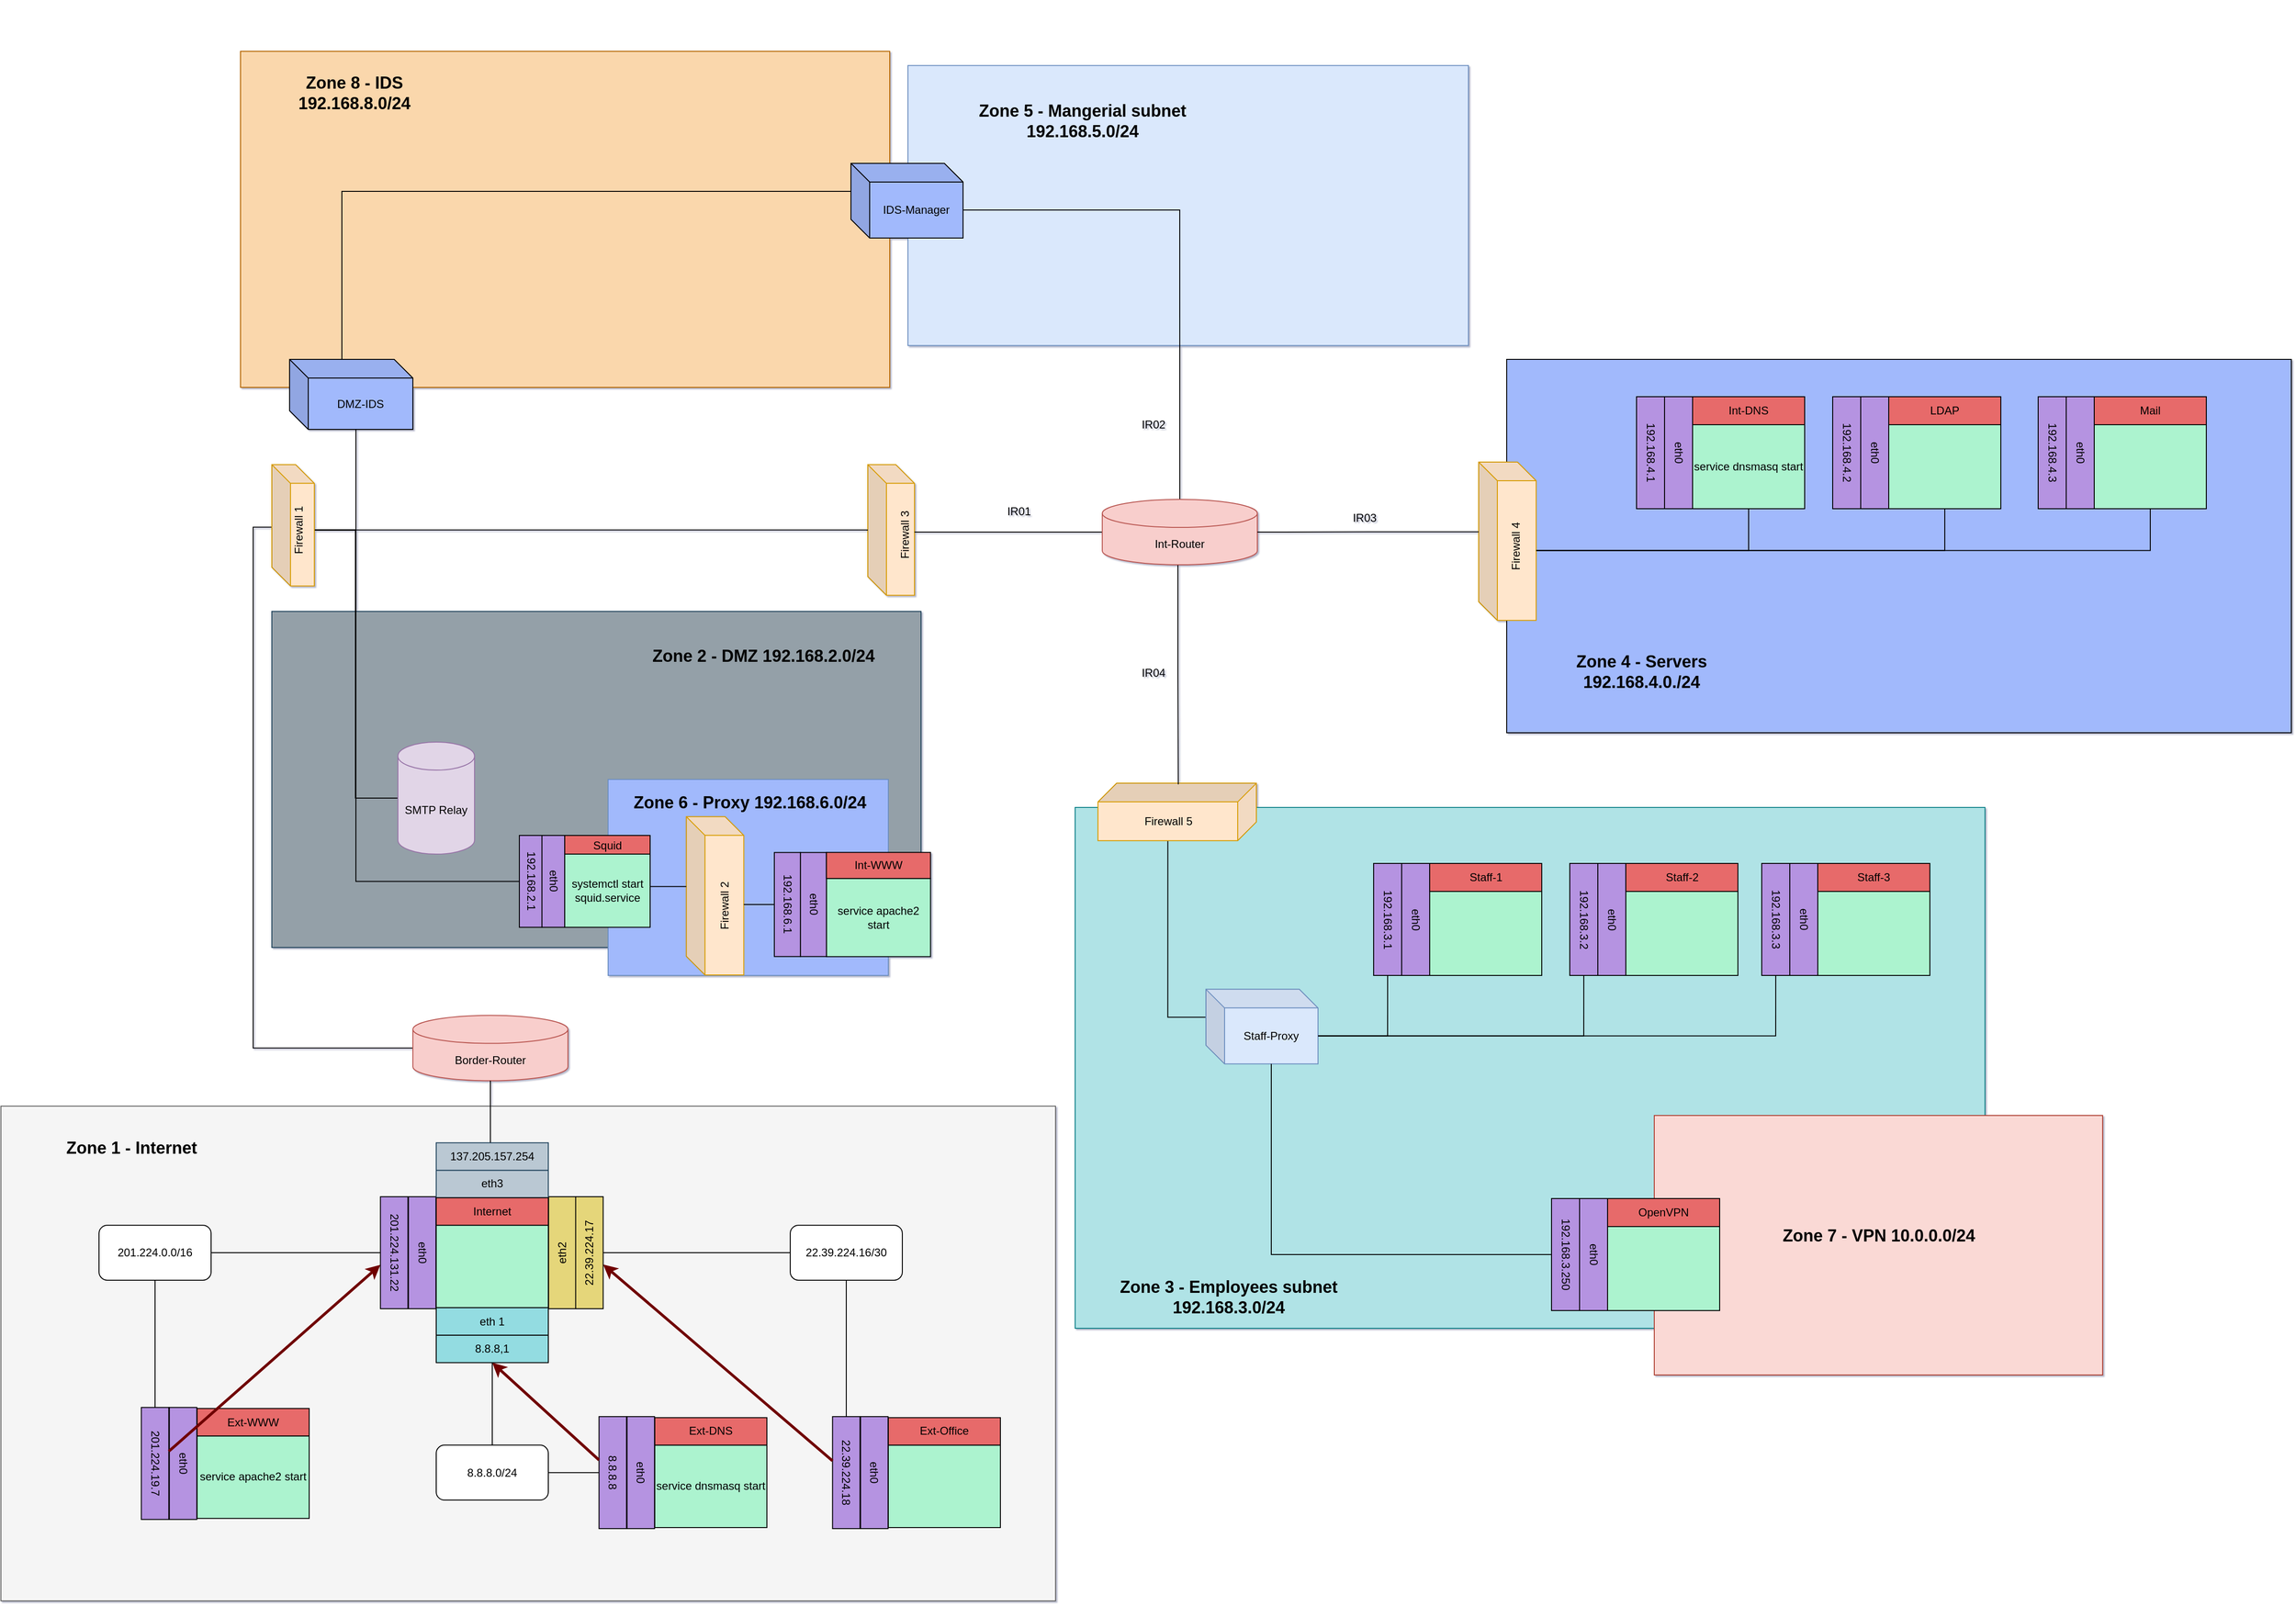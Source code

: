 <mxfile compressed="false" version="14.5.1" type="device">
  <diagram id="Page-1" name="Page-1">
    <mxGraphModel dx="846" dy="-202" grid="1" gridSize="10" guides="1" tooltips="1" connect="1" arrows="1" fold="1" page="1" pageScale="1" pageWidth="827" pageHeight="1169" math="0" shadow="1">
      <root>
        <mxCell id="0" />
        <mxCell id="1" parent="0" />
        <mxCell id="LpydgIhb9bR34k0oGJzF-17" value="" style="rounded=0;whiteSpace=wrap;html=1;strokeColor=#23445d;fillColor=#94A0A8;" parent="1" vertex="1">
          <mxGeometry x="1190" y="1900" width="695.0" height="360" as="geometry" />
        </mxCell>
        <mxCell id="m8cUsTm10nswzhmeJciy-10" style="edgeStyle=orthogonalEdgeStyle;rounded=0;orthogonalLoop=1;jettySize=auto;html=1;exitX=0.5;exitY=1;exitDx=0;exitDy=0;endArrow=none;endFill=0;entryX=0;entryY=0.5;entryDx=0;entryDy=0;entryPerimeter=0;" parent="1" source="LpydgIhb9bR34k0oGJzF-277" target="LpydgIhb9bR34k0oGJzF-94" edge="1">
          <mxGeometry relative="1" as="geometry">
            <mxPoint x="1300" y="1880" as="targetPoint" />
          </mxGeometry>
        </mxCell>
        <mxCell id="m8cUsTm10nswzhmeJciy-11" style="edgeStyle=orthogonalEdgeStyle;rounded=0;orthogonalLoop=1;jettySize=auto;html=1;exitX=0.5;exitY=1;exitDx=0;exitDy=0;entryX=0.5;entryY=1;entryDx=0;entryDy=0;endArrow=none;endFill=0;" parent="1" source="LpydgIhb9bR34k0oGJzF-13" target="LpydgIhb9bR34k0oGJzF-277" edge="1">
          <mxGeometry relative="1" as="geometry">
            <Array as="points">
              <mxPoint x="1280" y="2189" />
              <mxPoint x="1280" y="1813" />
              <mxPoint x="1236" y="1813" />
            </Array>
          </mxGeometry>
        </mxCell>
        <mxCell id="LpydgIhb9bR34k0oGJzF-7" value="" style="group" parent="1" vertex="1" connectable="0">
          <mxGeometry x="1156.5" y="1300" width="1954.5" height="464.617" as="geometry" />
        </mxCell>
        <mxCell id="LpydgIhb9bR34k0oGJzF-5" value="" style="rounded=0;whiteSpace=wrap;html=1;fillColor=#fad7ac;strokeColor=#b46504;" parent="LpydgIhb9bR34k0oGJzF-7" vertex="1">
          <mxGeometry width="695.0" height="360" as="geometry" />
        </mxCell>
        <mxCell id="LpydgIhb9bR34k0oGJzF-6" value="&lt;font style=&quot;font-size: 18px&quot;&gt;&lt;b&gt;Zone 8 - IDS 192.168.8.0/24&lt;/b&gt;&lt;/font&gt;" style="text;html=1;strokeColor=none;fillColor=none;align=center;verticalAlign=middle;whiteSpace=wrap;rounded=0;" parent="LpydgIhb9bR34k0oGJzF-7" vertex="1">
          <mxGeometry x="34.75" y="19.2" width="175.25" height="50.8" as="geometry" />
        </mxCell>
        <mxCell id="LpydgIhb9bR34k0oGJzF-185" value="" style="group" parent="LpydgIhb9bR34k0oGJzF-7" vertex="1" connectable="0">
          <mxGeometry x="1324.5" y="-54.81" width="630" height="409.617" as="geometry" />
        </mxCell>
        <mxCell id="LpydgIhb9bR34k0oGJzF-293" value="" style="rounded=0;whiteSpace=wrap;html=1;fillColor=#dae8fc;strokeColor=#6c8ebf;" parent="LpydgIhb9bR34k0oGJzF-185" vertex="1">
          <mxGeometry x="-610" y="70" width="600" height="300" as="geometry" />
        </mxCell>
        <mxCell id="LpydgIhb9bR34k0oGJzF-186" value="IDS-Manager" style="shape=cube;whiteSpace=wrap;html=1;boundedLbl=1;backgroundOutline=1;darkOpacity=0.05;darkOpacity2=0.1;fillColor=#A1B9FC;" parent="LpydgIhb9bR34k0oGJzF-7" vertex="1">
          <mxGeometry x="653.5" y="120" width="120" height="80" as="geometry" />
        </mxCell>
        <mxCell id="UYyUxrV9OWB05n12HNu7-3" value="IR02" style="text;html=1;strokeColor=none;fillColor=none;align=center;verticalAlign=middle;whiteSpace=wrap;rounded=0;" parent="LpydgIhb9bR34k0oGJzF-7" vertex="1">
          <mxGeometry x="957.25" y="390" width="40" height="20" as="geometry" />
        </mxCell>
        <mxCell id="LpydgIhb9bR34k0oGJzF-16" value="" style="group;container=1;" parent="1" vertex="1" connectable="0">
          <mxGeometry x="930" y="1672.94" width="1099" height="587.06" as="geometry">
            <mxRectangle x="930" y="1660" width="50" height="40" as="alternateBounds" />
          </mxGeometry>
        </mxCell>
        <mxCell id="LpydgIhb9bR34k0oGJzF-90" value="" style="group" parent="LpydgIhb9bR34k0oGJzF-16" vertex="1" connectable="0">
          <mxGeometry x="260" y="9.84" width="837" height="587.06" as="geometry" />
        </mxCell>
        <mxCell id="LpydgIhb9bR34k0oGJzF-102" value="DMZ-IDS" style="shape=cube;whiteSpace=wrap;html=1;boundedLbl=1;backgroundOutline=1;darkOpacity=0.05;darkOpacity2=0.1;fillColor=#A1B9FC;" parent="LpydgIhb9bR34k0oGJzF-90" vertex="1">
          <mxGeometry x="19" y="-52.78" width="132" height="75" as="geometry" />
        </mxCell>
        <mxCell id="m8cUsTm10nswzhmeJciy-8" style="edgeStyle=orthogonalEdgeStyle;rounded=0;orthogonalLoop=1;jettySize=auto;html=1;exitX=0;exitY=0.5;exitDx=0;exitDy=0;exitPerimeter=0;entryX=0.008;entryY=0.517;entryDx=0;entryDy=0;entryPerimeter=0;endArrow=none;endFill=0;" parent="LpydgIhb9bR34k0oGJzF-90" source="LpydgIhb9bR34k0oGJzF-9" target="LpydgIhb9bR34k0oGJzF-92" edge="1">
          <mxGeometry relative="1" as="geometry">
            <Array as="points">
              <mxPoint x="-20" y="685" />
              <mxPoint x="-20" y="127" />
              <mxPoint y="127" />
            </Array>
          </mxGeometry>
        </mxCell>
        <mxCell id="LpydgIhb9bR34k0oGJzF-9" value="Border-Router" style="shape=cylinder3;whiteSpace=wrap;html=1;boundedLbl=1;backgroundOutline=1;size=15;fillColor=#f8cecc;strokeColor=#b85450;" parent="LpydgIhb9bR34k0oGJzF-90" vertex="1">
          <mxGeometry x="151" y="650" width="166" height="70" as="geometry" />
        </mxCell>
        <mxCell id="LpydgIhb9bR34k0oGJzF-159" value="" style="shape=cube;whiteSpace=wrap;html=1;boundedLbl=1;backgroundOutline=1;darkOpacity=0.05;darkOpacity2=0.1;fillColor=#ffe6cc;strokeColor=#d79b00;" parent="LpydgIhb9bR34k0oGJzF-90" vertex="1">
          <mxGeometry x="638" y="60" width="50" height="140" as="geometry" />
        </mxCell>
        <mxCell id="m8cUsTm10nswzhmeJciy-9" style="edgeStyle=orthogonalEdgeStyle;rounded=0;orthogonalLoop=1;jettySize=auto;html=1;exitX=0.5;exitY=1;exitDx=0;exitDy=0;entryX=-0.027;entryY=0.502;entryDx=0;entryDy=0;entryPerimeter=0;endArrow=none;endFill=0;" parent="LpydgIhb9bR34k0oGJzF-90" source="LpydgIhb9bR34k0oGJzF-277" target="LpydgIhb9bR34k0oGJzF-159" edge="1">
          <mxGeometry relative="1" as="geometry">
            <Array as="points">
              <mxPoint x="638" y="130" />
            </Array>
          </mxGeometry>
        </mxCell>
        <mxCell id="LpydgIhb9bR34k0oGJzF-278" value="Firewall 3" style="text;html=1;strokeColor=none;fillColor=none;align=center;verticalAlign=middle;whiteSpace=wrap;rounded=0;rotation=-90;" parent="LpydgIhb9bR34k0oGJzF-90" vertex="1">
          <mxGeometry x="638" y="120" width="80" height="30" as="geometry" />
        </mxCell>
        <mxCell id="m8cUsTm10nswzhmeJciy-12" style="edgeStyle=orthogonalEdgeStyle;rounded=0;orthogonalLoop=1;jettySize=auto;html=1;entryX=0;entryY=0;entryDx=76;entryDy=75;entryPerimeter=0;endArrow=none;endFill=0;exitX=0.5;exitY=1;exitDx=0;exitDy=0;" parent="LpydgIhb9bR34k0oGJzF-90" source="LpydgIhb9bR34k0oGJzF-277" target="LpydgIhb9bR34k0oGJzF-102" edge="1">
          <mxGeometry relative="1" as="geometry">
            <mxPoint x="48" y="130.22" as="sourcePoint" />
            <Array as="points">
              <mxPoint x="90" y="130" />
              <mxPoint x="90" y="22" />
            </Array>
          </mxGeometry>
        </mxCell>
        <mxCell id="LpydgIhb9bR34k0oGJzF-70" value="" style="group" parent="LpydgIhb9bR34k0oGJzF-90" vertex="1" connectable="0">
          <mxGeometry x="360" y="180" width="477" height="407.06" as="geometry" />
        </mxCell>
        <mxCell id="LpydgIhb9bR34k0oGJzF-92" value="" style="shape=cube;whiteSpace=wrap;html=1;boundedLbl=1;backgroundOutline=1;darkOpacity=0.05;darkOpacity2=0.1;fillColor=#ffe6cc;strokeColor=#d79b00;" parent="LpydgIhb9bR34k0oGJzF-70" vertex="1">
          <mxGeometry x="-360" y="-120" width="45.5" height="130" as="geometry" />
        </mxCell>
        <mxCell id="LpydgIhb9bR34k0oGJzF-277" value="Firewall 1" style="text;html=1;strokeColor=none;fillColor=none;align=center;verticalAlign=middle;whiteSpace=wrap;rounded=0;rotation=-90;" parent="LpydgIhb9bR34k0oGJzF-70" vertex="1">
          <mxGeometry x="-371" y="-65" width="80" height="30" as="geometry" />
        </mxCell>
        <mxCell id="UYyUxrV9OWB05n12HNu7-2" value="IR01" style="text;html=1;strokeColor=none;fillColor=none;align=center;verticalAlign=middle;whiteSpace=wrap;rounded=0;" parent="LpydgIhb9bR34k0oGJzF-90" vertex="1">
          <mxGeometry x="780" y="100" width="40" height="20" as="geometry" />
        </mxCell>
        <object label="" source="Int-DNS-eth0ip" target="Internet-eth3ip" id="75fe8e0c95d6fddab2d48f0b2f634925">
          <mxCell style="fillColor=#a20025;strokeColor=#6F0000;strokeWidth=3;" parent="1" source="Int-DNS-eth0ip" edge="1">
            <mxGeometry relative="1" as="geometry" />
          </mxCell>
        </object>
        <object label="" source="Int-WWW-eth0ip" target="Internet-eth3ip" id="01b0ad1e3fd148e5a6a8d43dccedd93a">
          <mxCell style="fillColor=#a20025;strokeColor=#6F0000;strokeWidth=3;" parent="1" source="Int-WWW-eth0ip" edge="1">
            <mxGeometry relative="1" as="geometry" />
          </mxCell>
        </object>
        <object label="" source="Mail-eth0ip" target="Internet-eth3ip" id="72a07adf3a91dc2d5af93048bb23390e">
          <mxCell style="fillColor=#a20025;strokeColor=#6F0000;strokeWidth=3;" parent="1" source="Mail-eth0ip" edge="1">
            <mxGeometry relative="1" as="geometry" />
          </mxCell>
        </object>
        <object label="" source="OpenVPN-eth0ip" target="Internet-eth3ip" id="ed055e46ceae39bb30e4cf3a83232356">
          <mxCell style="fillColor=#a20025;strokeColor=#6F0000;strokeWidth=3;" parent="1" source="OpenVPN-eth0ip" edge="1">
            <mxGeometry relative="1" as="geometry" />
          </mxCell>
        </object>
        <object label="" source="LDAP-eth0ip" target="Internet-eth3ip" id="67c77b478cfcb8d13690ef2d9587ddf5">
          <mxCell style="fillColor=#a20025;strokeColor=#6F0000;strokeWidth=3;" parent="1" source="LDAP-eth0ip" edge="1">
            <mxGeometry relative="1" as="geometry" />
          </mxCell>
        </object>
        <object label="" source="Staff-1-eth0ip" target="Internet-eth3ip" id="b0d156d27a05a9a5fcc5499a93886527">
          <mxCell style="fillColor=#a20025;strokeColor=#6F0000;strokeWidth=3;" parent="1" source="Staff-1-eth0ip" edge="1">
            <mxGeometry relative="1" as="geometry" />
          </mxCell>
        </object>
        <object label="" source="Staff-2-eth0ip" target="Internet-eth3ip" id="5b772b22f97fc490c1950f8936ae3962">
          <mxCell style="fillColor=#a20025;strokeColor=#6F0000;strokeWidth=3;" parent="1" source="Staff-2-eth0ip" edge="1">
            <mxGeometry relative="1" as="geometry" />
          </mxCell>
        </object>
        <object label="" source="Staff-3-eth0ip" target="Internet-eth3ip" id="a8da5713e9ac2ff3c4b6b50e61ad3c9e">
          <mxCell style="fillColor=#a20025;strokeColor=#6F0000;strokeWidth=3;" parent="1" source="Staff-3-eth0ip" edge="1">
            <mxGeometry relative="1" as="geometry" />
          </mxCell>
        </object>
        <mxCell id="LpydgIhb9bR34k0oGJzF-2" value="" style="group;fillColor=#f5f5f5;strokeColor=#666666;fontColor=#333333;" parent="1" vertex="1" connectable="0">
          <mxGeometry x="900" y="2430" width="1129" height="530" as="geometry" />
        </mxCell>
        <mxCell id="Ext-WWW-3" value="" style="group" parent="LpydgIhb9bR34k0oGJzF-2" vertex="1" connectable="0">
          <mxGeometry x="150" y="265" width="970" height="265" as="geometry" />
        </mxCell>
        <mxCell id="Ext-WWW-ports" value="service apache2 start" style="rounded=0;whiteSpace=wrap;html=1;fillColor=#ACF3CF;" parent="Ext-WWW-3" vertex="1">
          <mxGeometry x="60" y="88.333" width="120" height="88.333" as="geometry" />
        </mxCell>
        <mxCell id="Ext-WWW-eth0" value="eth0" style="rounded=0;whiteSpace=wrap;html=1;fillColor=#B593E1;rotation=90;" parent="Ext-WWW-3" vertex="1">
          <mxGeometry x="-15" y="103.056" width="120" height="29.444" as="geometry" />
        </mxCell>
        <mxCell id="Ext-WWW-eth0ip" value="201.224.19.7" style="rounded=0;whiteSpace=wrap;html=1;fillColor=#B593E1;rotation=90;" parent="Ext-WWW-3" vertex="1">
          <mxGeometry x="-45" y="103.056" width="120" height="29.444" as="geometry" />
        </mxCell>
        <mxCell id="Ext-WWW-hostname" value="Ext-WWW" style="rounded=0;whiteSpace=wrap;html=1;fillColor=#E76B6B;" parent="Ext-WWW-3" vertex="1">
          <mxGeometry x="60" y="58.889" width="120" height="29.444" as="geometry" />
        </mxCell>
        <mxCell id="Ext-DNS-3" value="" style="group" parent="LpydgIhb9bR34k0oGJzF-2" vertex="1" connectable="0">
          <mxGeometry x="640" y="274.815" width="239" height="215.926" as="geometry" />
        </mxCell>
        <mxCell id="Ext-DNS-ports" value="service dnsmasq start" style="rounded=0;whiteSpace=wrap;html=1;fillColor=#ACF3CF;" parent="Ext-DNS-3" vertex="1">
          <mxGeometry x="60" y="88.333" width="120" height="88.333" as="geometry" />
        </mxCell>
        <mxCell id="Ext-DNS-eth0" value="eth0" style="rounded=0;whiteSpace=wrap;html=1;fillColor=#B593E1;rotation=90;" parent="Ext-DNS-3" vertex="1">
          <mxGeometry x="-15" y="103.056" width="120" height="29.444" as="geometry" />
        </mxCell>
        <mxCell id="Ext-DNS-eth0ip" value="8.8.8.8" style="rounded=0;whiteSpace=wrap;html=1;fillColor=#B593E1;rotation=90;" parent="Ext-DNS-3" vertex="1">
          <mxGeometry x="-45" y="103.056" width="120" height="29.444" as="geometry" />
        </mxCell>
        <mxCell id="Ext-DNS-hostname" value="Ext-DNS" style="rounded=0;whiteSpace=wrap;html=1;fillColor=#E76B6B;" parent="Ext-DNS-3" vertex="1">
          <mxGeometry x="60" y="58.889" width="120" height="29.444" as="geometry" />
        </mxCell>
        <mxCell id="Ext-Office-3" value="" style="group" parent="LpydgIhb9bR34k0oGJzF-2" vertex="1" connectable="0">
          <mxGeometry x="890" y="274.815" width="239" height="215.926" as="geometry" />
        </mxCell>
        <mxCell id="Ext-Office-ports" value="" style="rounded=0;whiteSpace=wrap;html=1;fillColor=#ACF3CF;" parent="Ext-Office-3" vertex="1">
          <mxGeometry x="60" y="88.333" width="120" height="88.333" as="geometry" />
        </mxCell>
        <mxCell id="Ext-Office-eth0" value="eth0" style="rounded=0;whiteSpace=wrap;html=1;fillColor=#B593E1;rotation=90;" parent="Ext-Office-3" vertex="1">
          <mxGeometry x="-15" y="103.056" width="120" height="29.444" as="geometry" />
        </mxCell>
        <mxCell id="Ext-Office-eth0ip" value="22.39.224.18" style="rounded=0;whiteSpace=wrap;html=1;fillColor=#B593E1;rotation=90;" parent="Ext-Office-3" vertex="1">
          <mxGeometry x="-45" y="103.056" width="120" height="29.444" as="geometry" />
        </mxCell>
        <mxCell id="Ext-Office-hostname" value="Ext-Office" style="rounded=0;whiteSpace=wrap;html=1;fillColor=#E76B6B;" parent="Ext-Office-3" vertex="1">
          <mxGeometry x="60" y="58.889" width="120" height="29.444" as="geometry" />
        </mxCell>
        <object label="201.224.0.0/16" id="201.224.0.0/16">
          <mxCell style="rounded=1;whiteSpace=wrap;html=1;" parent="LpydgIhb9bR34k0oGJzF-2" vertex="1">
            <mxGeometry x="105" y="127.593" width="120" height="58.889" as="geometry" />
          </mxCell>
        </object>
        <object label="8.8.8.0/24" id="8.8.8.0/24">
          <mxCell style="rounded=1;whiteSpace=wrap;html=1;" parent="LpydgIhb9bR34k0oGJzF-2" vertex="1">
            <mxGeometry x="466" y="363.148" width="120" height="58.889" as="geometry" />
          </mxCell>
        </object>
        <object label="22.39.224.16/30" id="22.39.224.16/30">
          <mxCell style="rounded=1;whiteSpace=wrap;html=1;" parent="LpydgIhb9bR34k0oGJzF-2" vertex="1">
            <mxGeometry x="845" y="127.593" width="120" height="58.889" as="geometry" />
          </mxCell>
        </object>
        <object label="" source="201.224.0.0/16" target="Ext-WWW-eth0ip" id="3ca74807009f3c9ca79c01aa8f99e6e6">
          <mxCell style="endArrow=none;" parent="LpydgIhb9bR34k0oGJzF-2" source="201.224.0.0/16" target="Ext-WWW-eth0ip" edge="1">
            <mxGeometry relative="1" as="geometry" />
          </mxCell>
        </object>
        <object label="" source="201.224.0.0/16" target="Internet-eth0ip" id="34671457a2f1573a02467949453439c2">
          <mxCell style="endArrow=none;" parent="LpydgIhb9bR34k0oGJzF-2" source="201.224.0.0/16" target="Internet-eth0ip" edge="1">
            <mxGeometry relative="1" as="geometry" />
          </mxCell>
        </object>
        <object label="" source="8.8.8.0/24" target="Ext-DNS-eth0ip" id="ce629d08356cdc56339ce86ffa00c647">
          <mxCell style="endArrow=none;" parent="LpydgIhb9bR34k0oGJzF-2" source="8.8.8.0/24" target="Ext-DNS-eth0ip" edge="1">
            <mxGeometry relative="1" as="geometry" />
          </mxCell>
        </object>
        <object label="" source="8.8.8.0/24" target="Internet-eth1ip" id="538a13c7519d4cbbfc07c4c5e262701c">
          <mxCell style="endArrow=none;entryX=0.5;entryY=1;entryDx=0;entryDy=0;" parent="LpydgIhb9bR34k0oGJzF-2" source="8.8.8.0/24" target="Tgfa9BKaGz3k2qAlnIK7-3" edge="1">
            <mxGeometry relative="1" as="geometry" />
          </mxCell>
        </object>
        <object label="" source="22.39.224.16/30" target="Ext-Office-eth0ip" id="4792058a9ec676fea660761d89959f73">
          <mxCell style="endArrow=none;" parent="LpydgIhb9bR34k0oGJzF-2" source="22.39.224.16/30" target="Ext-Office-eth0ip" edge="1">
            <mxGeometry relative="1" as="geometry" />
          </mxCell>
        </object>
        <object label="" source="22.39.224.16/30" target="Internet-eth2ip" id="586e653c0ef5f6da17261caa7cf7e12f">
          <mxCell style="endArrow=none;" parent="LpydgIhb9bR34k0oGJzF-2" source="22.39.224.16/30" target="Internet-eth2ip" edge="1">
            <mxGeometry relative="1" as="geometry" />
          </mxCell>
        </object>
        <object label="" source="Ext-WWW-eth0ip" target="Internet-eth0ip" id="eca7ae04b2098bf09191147d80d8f4ce">
          <mxCell style="fillColor=#a20025;strokeColor=#6F0000;strokeWidth=3;" parent="LpydgIhb9bR34k0oGJzF-2" source="Ext-WWW-eth0ip" target="Internet-eth0ip" edge="1">
            <mxGeometry relative="1" as="geometry" />
          </mxCell>
        </object>
        <object label="" source="Ext-DNS-eth0ip" target="Internet-eth1ip" id="d10ac21f354d76fd870fae8b569198fb">
          <mxCell style="fillColor=#a20025;strokeColor=#6F0000;strokeWidth=3;entryX=0.5;entryY=1;entryDx=0;entryDy=0;" parent="LpydgIhb9bR34k0oGJzF-2" source="Ext-DNS-eth0ip" target="Tgfa9BKaGz3k2qAlnIK7-3" edge="1">
            <mxGeometry relative="1" as="geometry">
              <Array as="points" />
            </mxGeometry>
          </mxCell>
        </object>
        <object label="" source="Ext-Office-eth0ip" target="Internet-eth2ip" id="0db012a6992b07fa2c340584ffdc3240">
          <mxCell style="fillColor=#a20025;strokeColor=#6F0000;strokeWidth=3;" parent="LpydgIhb9bR34k0oGJzF-2" source="Ext-Office-eth0ip" target="Internet-eth2ip" edge="1">
            <mxGeometry relative="1" as="geometry" />
          </mxCell>
        </object>
        <mxCell id="Tgfa9BKaGz3k2qAlnIK7-5" value="" style="group" parent="LpydgIhb9bR34k0oGJzF-2" vertex="1" connectable="0">
          <mxGeometry x="406" y="39.259" width="239" height="235.556" as="geometry" />
        </mxCell>
        <mxCell id="Internet-3" value="" style="group" parent="Tgfa9BKaGz3k2qAlnIK7-5" vertex="1" connectable="0">
          <mxGeometry width="239" height="215.926" as="geometry" />
        </mxCell>
        <mxCell id="Internet-ports" value="" style="rounded=0;whiteSpace=wrap;html=1;fillColor=#ACF3CF;" parent="Internet-3" vertex="1">
          <mxGeometry x="60" y="88.333" width="120" height="88.333" as="geometry" />
        </mxCell>
        <mxCell id="Internet-eth2" value="eth2" style="rounded=0;whiteSpace=wrap;html=1;fillColor=#E5D67A;rotation=-90;" parent="Internet-3" vertex="1">
          <mxGeometry x="135" y="103.056" width="120" height="29.444" as="geometry" />
        </mxCell>
        <mxCell id="Internet-eth2ip" value="22.39.224.17" style="rounded=0;whiteSpace=wrap;html=1;fillColor=#E5D67A;rotation=-90;" parent="Internet-3" vertex="1">
          <mxGeometry x="164" y="103.056" width="120" height="29.444" as="geometry" />
        </mxCell>
        <mxCell id="Internet-eth0" value="eth0" style="rounded=0;whiteSpace=wrap;html=1;fillColor=#B593E1;rotation=90;" parent="Internet-3" vertex="1">
          <mxGeometry x="-15" y="103.056" width="120" height="29.444" as="geometry" />
        </mxCell>
        <mxCell id="Internet-eth0ip" value="201.224.131.22" style="rounded=0;whiteSpace=wrap;html=1;fillColor=#B593E1;rotation=90;" parent="Internet-3" vertex="1">
          <mxGeometry x="-45" y="103.056" width="120" height="29.444" as="geometry" />
        </mxCell>
        <mxCell id="Internet-eth1" value="eth3" style="rounded=0;whiteSpace=wrap;html=1;fillColor=#bac8d3;strokeColor=#23445d;" parent="Internet-3" vertex="1">
          <mxGeometry x="60" y="29.444" width="120" height="29.444" as="geometry" />
        </mxCell>
        <mxCell id="Internet-eth1ip" value="137.205.157.254" style="rounded=0;whiteSpace=wrap;html=1;fillColor=#bac8d3;strokeColor=#23445d;" parent="Internet-3" vertex="1">
          <mxGeometry x="60" width="120" height="29.444" as="geometry" />
        </mxCell>
        <mxCell id="Internet-hostname" value="Internet" style="rounded=0;whiteSpace=wrap;html=1;fillColor=#E76B6B;" parent="Internet-3" vertex="1">
          <mxGeometry x="60" y="58.889" width="120" height="29.444" as="geometry" />
        </mxCell>
        <mxCell id="Tgfa9BKaGz3k2qAlnIK7-3" value="8.8.8,1" style="rounded=0;whiteSpace=wrap;html=1;fillColor=#93DCE1;" parent="Tgfa9BKaGz3k2qAlnIK7-5" vertex="1">
          <mxGeometry x="60" y="206.111" width="120" height="29.444" as="geometry" />
        </mxCell>
        <mxCell id="Tgfa9BKaGz3k2qAlnIK7-4" value="eth 1" style="rounded=0;whiteSpace=wrap;html=1;fillColor=#93DCE1;" parent="Tgfa9BKaGz3k2qAlnIK7-5" vertex="1">
          <mxGeometry x="60" y="176.667" width="120" height="29.444" as="geometry" />
        </mxCell>
        <mxCell id="LpydgIhb9bR34k0oGJzF-3" value="&lt;font style=&quot;font-size: 18px&quot;&gt;&lt;b&gt;Zone 1 - Internet&lt;/b&gt;&lt;/font&gt;" style="text;html=1;strokeColor=none;fillColor=none;align=center;verticalAlign=middle;whiteSpace=wrap;rounded=0;" parent="LpydgIhb9bR34k0oGJzF-2" vertex="1">
          <mxGeometry x="40" y="19.63" width="200" height="50.37" as="geometry" />
        </mxCell>
        <mxCell id="LpydgIhb9bR34k0oGJzF-91" style="edgeStyle=orthogonalEdgeStyle;rounded=0;orthogonalLoop=1;jettySize=auto;html=1;endArrow=none;endFill=0;" parent="1" target="LpydgIhb9bR34k0oGJzF-9" edge="1">
          <mxGeometry relative="1" as="geometry">
            <mxPoint x="1424" y="2469" as="sourcePoint" />
            <mxPoint x="1162" y="2050" as="targetPoint" />
            <Array as="points">
              <mxPoint x="1424" y="2469" />
            </Array>
          </mxGeometry>
        </mxCell>
        <mxCell id="LpydgIhb9bR34k0oGJzF-163" value="\" style="group" parent="1" vertex="1" connectable="0">
          <mxGeometry x="2482.003" y="1640" width="869.997" height="400" as="geometry" />
        </mxCell>
        <mxCell id="LpydgIhb9bR34k0oGJzF-160" value="" style="rounded=0;whiteSpace=wrap;html=1;fillColor=#A1B9FC;" parent="LpydgIhb9bR34k0oGJzF-163" vertex="1">
          <mxGeometry x="29.997" y="-10" width="840" height="400" as="geometry" />
        </mxCell>
        <mxCell id="LpydgIhb9bR34k0oGJzF-161" value="&lt;font style=&quot;font-size: 18px&quot;&gt;&lt;b&gt;Zone 4 - Servers&lt;br&gt;192.168.4.0./24&lt;/b&gt;&lt;/font&gt;" style="text;html=1;strokeColor=none;fillColor=none;align=center;verticalAlign=middle;whiteSpace=wrap;rounded=0;" parent="LpydgIhb9bR34k0oGJzF-163" vertex="1">
          <mxGeometry x="39" y="300" width="271" height="50" as="geometry" />
        </mxCell>
        <mxCell id="LpydgIhb9bR34k0oGJzF-215" style="edgeStyle=orthogonalEdgeStyle;rounded=0;orthogonalLoop=1;jettySize=auto;html=1;exitX=0;exitY=0;exitDx=61.538;exitDy=94.808;exitPerimeter=0;entryX=0.5;entryY=1;entryDx=0;entryDy=0;endArrow=none;endFill=0;" parent="LpydgIhb9bR34k0oGJzF-163" source="LpydgIhb9bR34k0oGJzF-162" target="Int-DNS-ports" edge="1">
          <mxGeometry relative="1" as="geometry" />
        </mxCell>
        <mxCell id="LpydgIhb9bR34k0oGJzF-162" value="" style="shape=cube;whiteSpace=wrap;html=1;boundedLbl=1;backgroundOutline=1;darkOpacity=0.05;darkOpacity2=0.1;fillColor=#ffe6cc;strokeColor=#d79b00;" parent="LpydgIhb9bR34k0oGJzF-163" vertex="1">
          <mxGeometry y="100.002" width="61.538" height="169.615" as="geometry" />
        </mxCell>
        <mxCell id="Int-DNS-3" value="" style="group" parent="LpydgIhb9bR34k0oGJzF-163" vertex="1" connectable="0">
          <mxGeometry x="168.997" y="-30" width="239.5" height="220" as="geometry" />
        </mxCell>
        <mxCell id="Int-DNS-ports" value="service dnsmasq start" style="rounded=0;whiteSpace=wrap;html=1;fillColor=#ACF3CF;" parent="Int-DNS-3" vertex="1">
          <mxGeometry x="60" y="90" width="120" height="90" as="geometry" />
        </mxCell>
        <mxCell id="Int-DNS-eth0" value="eth0" style="rounded=0;whiteSpace=wrap;html=1;fillColor=#B593E1;rotation=90;" parent="Int-DNS-3" vertex="1">
          <mxGeometry x="-15" y="105" width="120" height="30" as="geometry" />
        </mxCell>
        <mxCell id="Int-DNS-eth0ip" value="192.168.4.1" style="rounded=0;whiteSpace=wrap;html=1;fillColor=#B593E1;rotation=90;" parent="Int-DNS-3" vertex="1">
          <mxGeometry x="-45" y="105" width="120" height="30" as="geometry" />
        </mxCell>
        <mxCell id="Int-DNS-hostname" value="Int-DNS" style="rounded=0;whiteSpace=wrap;html=1;fillColor=#E76B6B;" parent="Int-DNS-3" vertex="1">
          <mxGeometry x="60" y="60" width="120" height="30" as="geometry" />
        </mxCell>
        <mxCell id="LDAP-3" value="" style="group" parent="LpydgIhb9bR34k0oGJzF-163" vertex="1" connectable="0">
          <mxGeometry x="378.997" y="-30" width="239" height="220" as="geometry" />
        </mxCell>
        <mxCell id="LDAP-ports" value="" style="rounded=0;whiteSpace=wrap;html=1;fillColor=#ACF3CF;" parent="LDAP-3" vertex="1">
          <mxGeometry x="60" y="90" width="120" height="90" as="geometry" />
        </mxCell>
        <mxCell id="LDAP-eth0" value="eth0" style="rounded=0;whiteSpace=wrap;html=1;fillColor=#B593E1;rotation=90;" parent="LDAP-3" vertex="1">
          <mxGeometry x="-15" y="105" width="120" height="30" as="geometry" />
        </mxCell>
        <mxCell id="LDAP-eth0ip" value="192.168.4.2" style="rounded=0;whiteSpace=wrap;html=1;fillColor=#B593E1;rotation=90;" parent="LDAP-3" vertex="1">
          <mxGeometry x="-45" y="105" width="120" height="30" as="geometry" />
        </mxCell>
        <mxCell id="LDAP-hostname" value="LDAP" style="rounded=0;whiteSpace=wrap;html=1;fillColor=#E76B6B;" parent="LDAP-3" vertex="1">
          <mxGeometry x="60" y="60" width="120" height="30" as="geometry" />
        </mxCell>
        <mxCell id="Mail-3" value="" style="group" parent="LpydgIhb9bR34k0oGJzF-163" vertex="1" connectable="0">
          <mxGeometry x="598.997" y="-30" width="239" height="220" as="geometry" />
        </mxCell>
        <mxCell id="Mail-ports" value="" style="rounded=0;whiteSpace=wrap;html=1;fillColor=#ACF3CF;" parent="Mail-3" vertex="1">
          <mxGeometry x="60" y="90" width="120" height="90" as="geometry" />
        </mxCell>
        <mxCell id="Mail-eth0" value="eth0" style="rounded=0;whiteSpace=wrap;html=1;fillColor=#B593E1;rotation=90;" parent="Mail-3" vertex="1">
          <mxGeometry x="-15" y="105" width="120" height="30" as="geometry" />
        </mxCell>
        <mxCell id="Mail-eth0ip" value="192.168.4.3" style="rounded=0;whiteSpace=wrap;html=1;fillColor=#B593E1;rotation=90;" parent="Mail-3" vertex="1">
          <mxGeometry x="-45" y="105" width="120" height="30" as="geometry" />
        </mxCell>
        <mxCell id="Mail-hostname" value="Mail" style="rounded=0;whiteSpace=wrap;html=1;fillColor=#E76B6B;" parent="Mail-3" vertex="1">
          <mxGeometry x="60" y="60" width="120" height="30" as="geometry" />
        </mxCell>
        <mxCell id="LpydgIhb9bR34k0oGJzF-216" style="edgeStyle=orthogonalEdgeStyle;rounded=0;orthogonalLoop=1;jettySize=auto;html=1;exitX=0.5;exitY=1;exitDx=0;exitDy=0;entryX=0;entryY=0;entryDx=61.538;entryDy=94.808;entryPerimeter=0;endArrow=none;endFill=0;" parent="LpydgIhb9bR34k0oGJzF-163" source="LDAP-ports" target="LpydgIhb9bR34k0oGJzF-162" edge="1">
          <mxGeometry relative="1" as="geometry" />
        </mxCell>
        <mxCell id="LpydgIhb9bR34k0oGJzF-217" style="edgeStyle=orthogonalEdgeStyle;rounded=0;orthogonalLoop=1;jettySize=auto;html=1;exitX=0.5;exitY=1;exitDx=0;exitDy=0;entryX=0;entryY=0;entryDx=61.538;entryDy=94.808;entryPerimeter=0;endArrow=none;endFill=0;" parent="LpydgIhb9bR34k0oGJzF-163" source="Mail-ports" target="LpydgIhb9bR34k0oGJzF-162" edge="1">
          <mxGeometry relative="1" as="geometry" />
        </mxCell>
        <mxCell id="LpydgIhb9bR34k0oGJzF-283" value="Firewall 4" style="text;html=1;strokeColor=none;fillColor=none;align=center;verticalAlign=middle;whiteSpace=wrap;rounded=0;rotation=-90;" parent="LpydgIhb9bR34k0oGJzF-163" vertex="1">
          <mxGeometry x="-0.003" y="175" width="80" height="30" as="geometry" />
        </mxCell>
        <mxCell id="LpydgIhb9bR34k0oGJzF-178" value="" style="group;fillColor=#b0e3e6;strokeColor=#0e8088;" parent="1" vertex="1" connectable="0">
          <mxGeometry x="2050.003" y="2110" width="974.037" height="558" as="geometry" />
        </mxCell>
        <mxCell id="Staff-2-3" value="" style="group" parent="LpydgIhb9bR34k0oGJzF-178" vertex="1" connectable="0">
          <mxGeometry x="735.037" width="239" height="220" as="geometry" />
        </mxCell>
        <mxCell id="Staff-2-ports" value="" style="rounded=0;whiteSpace=wrap;html=1;fillColor=#ACF3CF;" parent="Staff-2-3" vertex="1">
          <mxGeometry x="60" y="90" width="120" height="90" as="geometry" />
        </mxCell>
        <mxCell id="Staff-2-eth0" value="eth0" style="rounded=0;whiteSpace=wrap;html=1;fillColor=#B593E1;rotation=90;" parent="Staff-2-3" vertex="1">
          <mxGeometry x="-15" y="105" width="120" height="30" as="geometry" />
        </mxCell>
        <mxCell id="Staff-2-eth0ip" value="192.168.3.3" style="rounded=0;whiteSpace=wrap;html=1;fillColor=#B593E1;rotation=90;" parent="Staff-2-3" vertex="1">
          <mxGeometry x="-45" y="105" width="120" height="30" as="geometry" />
        </mxCell>
        <mxCell id="Staff-2-hostname" value="Staff-3" style="rounded=0;whiteSpace=wrap;html=1;fillColor=#E76B6B;" parent="Staff-2-3" vertex="1">
          <mxGeometry x="60" y="60" width="120" height="30" as="geometry" />
        </mxCell>
        <mxCell id="LpydgIhb9bR34k0oGJzF-164" value="" style="group" parent="LpydgIhb9bR34k0oGJzF-178" vertex="1" connectable="0">
          <mxGeometry x="529.537" y="60" width="180" height="120" as="geometry" />
        </mxCell>
        <mxCell id="Staff-3-ports" value="" style="rounded=0;whiteSpace=wrap;html=1;fillColor=#ACF3CF;" parent="LpydgIhb9bR34k0oGJzF-164" vertex="1">
          <mxGeometry x="60" y="30" width="120" height="90" as="geometry" />
        </mxCell>
        <mxCell id="Staff-3-eth0" value="eth0" style="rounded=0;whiteSpace=wrap;html=1;fillColor=#B593E1;rotation=90;" parent="LpydgIhb9bR34k0oGJzF-164" vertex="1">
          <mxGeometry x="-15.0" y="45" width="120" height="30" as="geometry" />
        </mxCell>
        <mxCell id="Staff-3-eth0ip" value="192.168.3.2" style="rounded=0;whiteSpace=wrap;html=1;fillColor=#B593E1;rotation=90;" parent="LpydgIhb9bR34k0oGJzF-164" vertex="1">
          <mxGeometry x="-45" y="45" width="120" height="30" as="geometry" />
        </mxCell>
        <mxCell id="Staff-3-hostname" value="Staff-2" style="rounded=0;whiteSpace=wrap;html=1;fillColor=#E76B6B;" parent="LpydgIhb9bR34k0oGJzF-164" vertex="1">
          <mxGeometry x="60" width="120" height="30" as="geometry" />
        </mxCell>
        <mxCell id="Staff-1-3" value="" style="group" parent="LpydgIhb9bR34k0oGJzF-178" vertex="1" connectable="0">
          <mxGeometry x="319.537" width="239" height="220" as="geometry" />
        </mxCell>
        <mxCell id="Staff-1-ports" value="" style="rounded=0;whiteSpace=wrap;html=1;fillColor=#ACF3CF;" parent="Staff-1-3" vertex="1">
          <mxGeometry x="60" y="90" width="120" height="90" as="geometry" />
        </mxCell>
        <mxCell id="Staff-1-eth0" value="eth0" style="rounded=0;whiteSpace=wrap;html=1;fillColor=#B593E1;rotation=90;" parent="Staff-1-3" vertex="1">
          <mxGeometry x="-15" y="105" width="120" height="30" as="geometry" />
        </mxCell>
        <mxCell id="Staff-1-eth0ip" value="192.168.3.1" style="rounded=0;whiteSpace=wrap;html=1;fillColor=#B593E1;rotation=90;" parent="Staff-1-3" vertex="1">
          <mxGeometry x="-45" y="105" width="120" height="30" as="geometry" />
        </mxCell>
        <mxCell id="Staff-1-hostname" value="Staff-1" style="rounded=0;whiteSpace=wrap;html=1;fillColor=#E76B6B;" parent="Staff-1-3" vertex="1">
          <mxGeometry x="60" y="60" width="120" height="30" as="geometry" />
        </mxCell>
        <mxCell id="LpydgIhb9bR34k0oGJzF-168" value="&lt;font style=&quot;font-size: 18px&quot;&gt;&lt;b&gt;Zone 3 - Employees subnet 192.168.3.0/24&lt;/b&gt;&lt;/font&gt;" style="text;html=1;strokeColor=none;fillColor=none;align=center;verticalAlign=middle;whiteSpace=wrap;rounded=0;" parent="LpydgIhb9bR34k0oGJzF-178" vertex="1">
          <mxGeometry x="9.23" y="500" width="310.77" height="50" as="geometry" />
        </mxCell>
        <mxCell id="LpydgIhb9bR34k0oGJzF-174" style="edgeStyle=orthogonalEdgeStyle;rounded=0;orthogonalLoop=1;jettySize=auto;html=1;exitX=0;exitY=0;exitDx=120;exitDy=50;exitPerimeter=0;endArrow=none;endFill=0;entryX=1;entryY=0.5;entryDx=0;entryDy=0;" parent="LpydgIhb9bR34k0oGJzF-178" source="LpydgIhb9bR34k0oGJzF-173" edge="1" target="Staff-2-eth0ip">
          <mxGeometry relative="1" as="geometry">
            <mxPoint x="847.537" y="180" as="targetPoint" />
          </mxGeometry>
        </mxCell>
        <mxCell id="LpydgIhb9bR34k0oGJzF-214" style="edgeStyle=orthogonalEdgeStyle;rounded=0;orthogonalLoop=1;jettySize=auto;html=1;exitX=0;exitY=0;exitDx=0;exitDy=30;exitPerimeter=0;entryX=0;entryY=0;entryDx=61.538;entryDy=94.808;entryPerimeter=0;endArrow=none;endFill=0;" parent="LpydgIhb9bR34k0oGJzF-178" source="LpydgIhb9bR34k0oGJzF-173" target="LpydgIhb9bR34k0oGJzF-177" edge="1">
          <mxGeometry relative="1" as="geometry" />
        </mxCell>
        <mxCell id="LpydgIhb9bR34k0oGJzF-173" value="Staff-Proxy" style="shape=cube;whiteSpace=wrap;html=1;boundedLbl=1;backgroundOutline=1;darkOpacity=0.05;darkOpacity2=0.1;fillColor=#dae8fc;strokeColor=#6c8ebf;" parent="LpydgIhb9bR34k0oGJzF-178" vertex="1">
          <mxGeometry x="139.997" y="194.81" width="120" height="80" as="geometry" />
        </mxCell>
        <mxCell id="LpydgIhb9bR34k0oGJzF-175" style="edgeStyle=orthogonalEdgeStyle;rounded=0;orthogonalLoop=1;jettySize=auto;html=1;exitX=1;exitY=0.5;exitDx=0;exitDy=0;entryX=0;entryY=0;entryDx=120;entryDy=50;entryPerimeter=0;endArrow=none;endFill=0;" parent="LpydgIhb9bR34k0oGJzF-178" source="Staff-3-eth0ip" target="LpydgIhb9bR34k0oGJzF-173" edge="1">
          <mxGeometry relative="1" as="geometry" />
        </mxCell>
        <mxCell id="LpydgIhb9bR34k0oGJzF-176" style="edgeStyle=orthogonalEdgeStyle;rounded=0;orthogonalLoop=1;jettySize=auto;html=1;exitX=1;exitY=0.5;exitDx=0;exitDy=0;entryX=0;entryY=0;entryDx=120;entryDy=50;entryPerimeter=0;endArrow=none;endFill=0;" parent="LpydgIhb9bR34k0oGJzF-178" source="Staff-1-eth0ip" target="LpydgIhb9bR34k0oGJzF-173" edge="1">
          <mxGeometry relative="1" as="geometry" />
        </mxCell>
        <mxCell id="LpydgIhb9bR34k0oGJzF-177" value="" style="shape=cube;whiteSpace=wrap;html=1;boundedLbl=1;backgroundOutline=1;darkOpacity=0.05;darkOpacity2=0.1;fillColor=#ffe6cc;strokeColor=#d79b00;rotation=90;" parent="LpydgIhb9bR34k0oGJzF-178" vertex="1">
          <mxGeometry x="78.46" y="-79.998" width="61.538" height="169.615" as="geometry" />
        </mxCell>
        <mxCell id="LpydgIhb9bR34k0oGJzF-281" value="Firewall 5" style="text;html=1;strokeColor=none;fillColor=none;align=center;verticalAlign=middle;whiteSpace=wrap;rounded=0;rotation=0;" parent="LpydgIhb9bR34k0oGJzF-178" vertex="1">
          <mxGeometry x="59.997" width="80" height="30" as="geometry" />
        </mxCell>
        <mxCell id="LpydgIhb9bR34k0oGJzF-264" style="edgeStyle=orthogonalEdgeStyle;rounded=0;orthogonalLoop=1;jettySize=auto;html=1;exitX=0;exitY=0.5;exitDx=0;exitDy=0;exitPerimeter=0;endArrow=none;endFill=0;" parent="1" source="LpydgIhb9bR34k0oGJzF-179" edge="1">
          <mxGeometry relative="1" as="geometry">
            <mxPoint x="1878" y="1815" as="targetPoint" />
            <Array as="points">
              <mxPoint x="1878" y="1815" />
            </Array>
          </mxGeometry>
        </mxCell>
        <mxCell id="LpydgIhb9bR34k0oGJzF-288" style="edgeStyle=orthogonalEdgeStyle;rounded=0;orthogonalLoop=1;jettySize=auto;html=1;exitX=0.5;exitY=1;exitDx=0;exitDy=0;exitPerimeter=0;entryX=0.019;entryY=0.493;entryDx=0;entryDy=0;entryPerimeter=0;endArrow=none;endFill=0;" parent="1" source="LpydgIhb9bR34k0oGJzF-179" target="LpydgIhb9bR34k0oGJzF-177" edge="1">
          <mxGeometry relative="1" as="geometry">
            <Array as="points">
              <mxPoint x="2160" y="1850" />
              <mxPoint x="2160" y="1967" />
              <mxPoint x="2160" y="1967" />
            </Array>
          </mxGeometry>
        </mxCell>
        <mxCell id="m8cUsTm10nswzhmeJciy-21" style="edgeStyle=orthogonalEdgeStyle;rounded=0;orthogonalLoop=1;jettySize=auto;html=1;exitX=0.5;exitY=0;exitDx=0;exitDy=0;exitPerimeter=0;entryX=0;entryY=0;entryDx=120;entryDy=50;entryPerimeter=0;endArrow=none;endFill=0;" parent="1" source="LpydgIhb9bR34k0oGJzF-179" target="LpydgIhb9bR34k0oGJzF-186" edge="1">
          <mxGeometry relative="1" as="geometry" />
        </mxCell>
        <mxCell id="LpydgIhb9bR34k0oGJzF-179" value="Int-Router" style="shape=cylinder3;whiteSpace=wrap;html=1;boundedLbl=1;backgroundOutline=1;size=15;fillColor=#f8cecc;strokeColor=#b85450;" parent="1" vertex="1">
          <mxGeometry x="2079.04" y="1780" width="166" height="70" as="geometry" />
        </mxCell>
        <mxCell id="LpydgIhb9bR34k0oGJzF-181" style="edgeStyle=orthogonalEdgeStyle;rounded=0;orthogonalLoop=1;jettySize=auto;html=1;exitX=0;exitY=0;exitDx=0;exitDy=74.808;exitPerimeter=0;endArrow=none;endFill=0;" parent="1" source="LpydgIhb9bR34k0oGJzF-162" target="LpydgIhb9bR34k0oGJzF-179" edge="1">
          <mxGeometry x="1240" y="1330" as="geometry" />
        </mxCell>
        <mxCell id="LpydgIhb9bR34k0oGJzF-184" value="&lt;font style=&quot;font-size: 18px&quot;&gt;&lt;b&gt;Zone 5 - Mangerial subnet&lt;br&gt;192.168.5.0/24&lt;/b&gt;&lt;/font&gt;" style="text;html=1;strokeColor=none;fillColor=none;align=center;verticalAlign=middle;whiteSpace=wrap;rounded=0;" parent="1" vertex="1">
          <mxGeometry x="1916.43" y="1340" width="283.57" height="70" as="geometry" />
        </mxCell>
        <mxCell id="LpydgIhb9bR34k0oGJzF-171" value="" style="group;fillColor=#fad9d5;strokeColor=#ae4132;" parent="1" vertex="1" connectable="0">
          <mxGeometry x="2670" y="2440" width="480" height="278" as="geometry" />
        </mxCell>
        <mxCell id="LpydgIhb9bR34k0oGJzF-170" value="&lt;font style=&quot;font-size: 18px&quot;&gt;&lt;b&gt;Zone 7 - VPN 10.0.0.0/24&lt;/b&gt;&lt;/font&gt;" style="text;html=1;strokeColor=none;fillColor=none;align=center;verticalAlign=middle;whiteSpace=wrap;rounded=0;" parent="LpydgIhb9bR34k0oGJzF-171" vertex="1">
          <mxGeometry x="114.5" y="70" width="251" height="118" as="geometry" />
        </mxCell>
        <mxCell id="OpenVPN-3" value="" style="group" parent="LpydgIhb9bR34k0oGJzF-171" vertex="1" connectable="0">
          <mxGeometry x="-110" y="29" width="239" height="220" as="geometry" />
        </mxCell>
        <mxCell id="OpenVPN-ports" value="" style="rounded=0;whiteSpace=wrap;html=1;fillColor=#ACF3CF;" parent="OpenVPN-3" vertex="1">
          <mxGeometry x="60" y="90" width="120" height="90" as="geometry" />
        </mxCell>
        <mxCell id="OpenVPN-eth0" value="eth0" style="rounded=0;whiteSpace=wrap;html=1;fillColor=#B593E1;rotation=90;" parent="OpenVPN-3" vertex="1">
          <mxGeometry x="-15" y="105" width="120" height="30" as="geometry" />
        </mxCell>
        <mxCell id="OpenVPN-eth0ip" value="192.168.3.250" style="rounded=0;whiteSpace=wrap;html=1;fillColor=#B593E1;rotation=90;" parent="OpenVPN-3" vertex="1">
          <mxGeometry x="-45" y="105" width="120" height="30" as="geometry" />
        </mxCell>
        <mxCell id="OpenVPN-hostname" value="OpenVPN" style="rounded=0;whiteSpace=wrap;html=1;fillColor=#E76B6B;" parent="OpenVPN-3" vertex="1">
          <mxGeometry x="60" y="60" width="120" height="30" as="geometry" />
        </mxCell>
        <mxCell id="LpydgIhb9bR34k0oGJzF-289" style="edgeStyle=orthogonalEdgeStyle;rounded=0;orthogonalLoop=1;jettySize=auto;html=1;exitX=0.5;exitY=1;exitDx=0;exitDy=0;entryX=0;entryY=0;entryDx=70;entryDy=80;entryPerimeter=0;endArrow=none;endFill=0;" parent="1" source="OpenVPN-eth0ip" target="LpydgIhb9bR34k0oGJzF-173" edge="1">
          <mxGeometry relative="1" as="geometry" />
        </mxCell>
        <mxCell id="UYyUxrV9OWB05n12HNu7-4" value="IR03" style="text;html=1;strokeColor=none;fillColor=none;align=center;verticalAlign=middle;whiteSpace=wrap;rounded=0;" parent="1" vertex="1">
          <mxGeometry x="2340" y="1790" width="40" height="20" as="geometry" />
        </mxCell>
        <mxCell id="UYyUxrV9OWB05n12HNu7-5" value="IR04" style="text;html=1;strokeColor=none;fillColor=none;align=center;verticalAlign=middle;whiteSpace=wrap;rounded=0;" parent="1" vertex="1">
          <mxGeometry x="2113.75" y="1956.47" width="40" height="20" as="geometry" />
        </mxCell>
        <mxCell id="LpydgIhb9bR34k0oGJzF-18" value="&lt;font style=&quot;font-size: 18px&quot;&gt;&lt;b&gt;Zone 2 - DMZ 192.168.2.0/24&lt;/b&gt;&lt;/font&gt;" style="text;html=1;strokeColor=none;fillColor=none;align=center;verticalAlign=middle;whiteSpace=wrap;rounded=0;" parent="1" vertex="1">
          <mxGeometry x="1563.95" y="1926.47" width="305" height="43.53" as="geometry" />
        </mxCell>
        <mxCell id="LpydgIhb9bR34k0oGJzF-64" value="" style="rounded=0;whiteSpace=wrap;html=1;strokeColor=#6c8ebf;fillColor=#A1B9FC;" parent="1" vertex="1">
          <mxGeometry x="1550" y="2080" width="300" height="210" as="geometry" />
        </mxCell>
        <mxCell id="LpydgIhb9bR34k0oGJzF-65" value="&lt;font style=&quot;font-size: 18px&quot;&gt;&lt;b&gt;Zone 6 - Proxy 192.168.6.0/24&lt;/b&gt;&lt;/font&gt;" style="text;html=1;strokeColor=none;fillColor=none;align=center;verticalAlign=middle;whiteSpace=wrap;rounded=0;" parent="1" vertex="1">
          <mxGeometry x="1563.95" y="2090" width="276.05" height="30" as="geometry" />
        </mxCell>
        <mxCell id="LpydgIhb9bR34k0oGJzF-93" value="" style="shape=cube;whiteSpace=wrap;html=1;boundedLbl=1;backgroundOutline=1;darkOpacity=0.05;darkOpacity2=0.1;fillColor=#ffe6cc;strokeColor=#d79b00;" parent="1" vertex="1">
          <mxGeometry x="1633.723" y="2119.902" width="61.538" height="169.615" as="geometry" />
        </mxCell>
        <mxCell id="Int-WWW-ports" value="service apache2 start" style="rounded=0;whiteSpace=wrap;html=1;fillColor=#ACF3CF;" parent="1" vertex="1">
          <mxGeometry x="1783.732" y="2186.101" width="111.464" height="83.741" as="geometry" />
        </mxCell>
        <mxCell id="Int-WWW-eth0" value="eth0" style="rounded=0;whiteSpace=wrap;html=1;fillColor=#B593E1;rotation=90;" parent="1" vertex="1">
          <mxGeometry x="1714.067" y="2200.058" width="111.464" height="27.914" as="geometry" />
        </mxCell>
        <mxCell id="Int-WWW-eth0ip" value="192.168.6.1" style="rounded=0;whiteSpace=wrap;html=1;fillColor=#B593E1;rotation=90;" parent="1" vertex="1">
          <mxGeometry x="1686.201" y="2200.058" width="111.464" height="27.914" as="geometry" />
        </mxCell>
        <mxCell id="Int-WWW-hostname" value="Int-WWW" style="rounded=0;whiteSpace=wrap;html=1;fillColor=#E76B6B;" parent="1" vertex="1">
          <mxGeometry x="1783.732" y="2158.187" width="111.464" height="27.914" as="geometry" />
        </mxCell>
        <mxCell id="LpydgIhb9bR34k0oGJzF-212" style="edgeStyle=orthogonalEdgeStyle;rounded=0;orthogonalLoop=1;jettySize=auto;html=1;exitX=0.5;exitY=1;exitDx=0;exitDy=0;entryX=0;entryY=0;entryDx=61.538;entryDy=94.808;entryPerimeter=0;endArrow=none;endFill=0;" parent="1" source="Int-WWW-eth0ip" target="LpydgIhb9bR34k0oGJzF-93" edge="1">
          <mxGeometry relative="1" as="geometry" />
        </mxCell>
        <mxCell id="LpydgIhb9bR34k0oGJzF-282" value="Firewall 2" style="text;html=1;strokeColor=none;fillColor=none;align=center;verticalAlign=middle;whiteSpace=wrap;rounded=0;rotation=-90;" parent="1" vertex="1">
          <mxGeometry x="1635" y="2200" width="80" height="30" as="geometry" />
        </mxCell>
        <mxCell id="LpydgIhb9bR34k0oGJzF-94" value="SMTP Relay" style="shape=cylinder3;whiteSpace=wrap;html=1;boundedLbl=1;backgroundOutline=1;size=15;fillColor=#e1d5e7;strokeColor=#9673a6;" parent="1" vertex="1">
          <mxGeometry x="1325" y="2040" width="82" height="120" as="geometry" />
        </mxCell>
        <mxCell id="LpydgIhb9bR34k0oGJzF-211" style="edgeStyle=orthogonalEdgeStyle;rounded=0;orthogonalLoop=1;jettySize=auto;html=1;exitX=0;exitY=0;exitDx=0;exitDy=74.808;exitPerimeter=0;endArrow=none;endFill=0;entryX=1;entryY=0.5;entryDx=0;entryDy=0;" parent="1" source="LpydgIhb9bR34k0oGJzF-93" target="LpydgIhb9bR34k0oGJzF-12" edge="1">
          <mxGeometry relative="1" as="geometry">
            <mxPoint x="1578" y="2194" as="targetPoint" />
          </mxGeometry>
        </mxCell>
        <mxCell id="LpydgIhb9bR34k0oGJzF-262" value="" style="group" parent="1" vertex="1" connectable="0">
          <mxGeometry x="1455" y="2140" width="140.01" height="98.39" as="geometry" />
        </mxCell>
        <mxCell id="LpydgIhb9bR34k0oGJzF-260" value="" style="group" parent="LpydgIhb9bR34k0oGJzF-262" vertex="1" connectable="0">
          <mxGeometry y="5.684e-14" width="48.57" height="98.39" as="geometry" />
        </mxCell>
        <mxCell id="LpydgIhb9bR34k0oGJzF-13" value="192.168.2.1" style="rounded=0;whiteSpace=wrap;html=1;fillColor=#B593E1;rotation=90;" parent="LpydgIhb9bR34k0oGJzF-260" vertex="1">
          <mxGeometry x="-37.01" y="37.01" width="98.39" height="24.37" as="geometry" />
        </mxCell>
        <mxCell id="LpydgIhb9bR34k0oGJzF-259" value="eth0" style="rounded=0;whiteSpace=wrap;html=1;fillColor=#B593E1;rotation=90;" parent="LpydgIhb9bR34k0oGJzF-260" vertex="1">
          <mxGeometry x="-12.81" y="37.01" width="98.39" height="24.37" as="geometry" />
        </mxCell>
        <mxCell id="LpydgIhb9bR34k0oGJzF-15" value="Squid" style="rounded=0;whiteSpace=wrap;html=1;fillColor=#E76B6B;" parent="LpydgIhb9bR34k0oGJzF-262" vertex="1">
          <mxGeometry x="48.57" width="91.44" height="21.78" as="geometry" />
        </mxCell>
        <mxCell id="LpydgIhb9bR34k0oGJzF-12" value="systemctl start squid.service" style="rounded=0;whiteSpace=wrap;html=1;fillColor=#ACF3CF;" parent="LpydgIhb9bR34k0oGJzF-262" vertex="1">
          <mxGeometry x="48.569" y="19.992" width="91.441" height="78.396" as="geometry" />
        </mxCell>
        <mxCell id="m8cUsTm10nswzhmeJciy-16" style="edgeStyle=orthogonalEdgeStyle;rounded=0;orthogonalLoop=1;jettySize=auto;html=1;exitX=0;exitY=0;exitDx=56;exitDy=0;exitPerimeter=0;entryX=0;entryY=0;entryDx=0;entryDy=30;entryPerimeter=0;endArrow=none;endFill=0;" parent="1" source="LpydgIhb9bR34k0oGJzF-102" target="LpydgIhb9bR34k0oGJzF-186" edge="1">
          <mxGeometry relative="1" as="geometry" />
        </mxCell>
      </root>
    </mxGraphModel>
  </diagram>
</mxfile>
